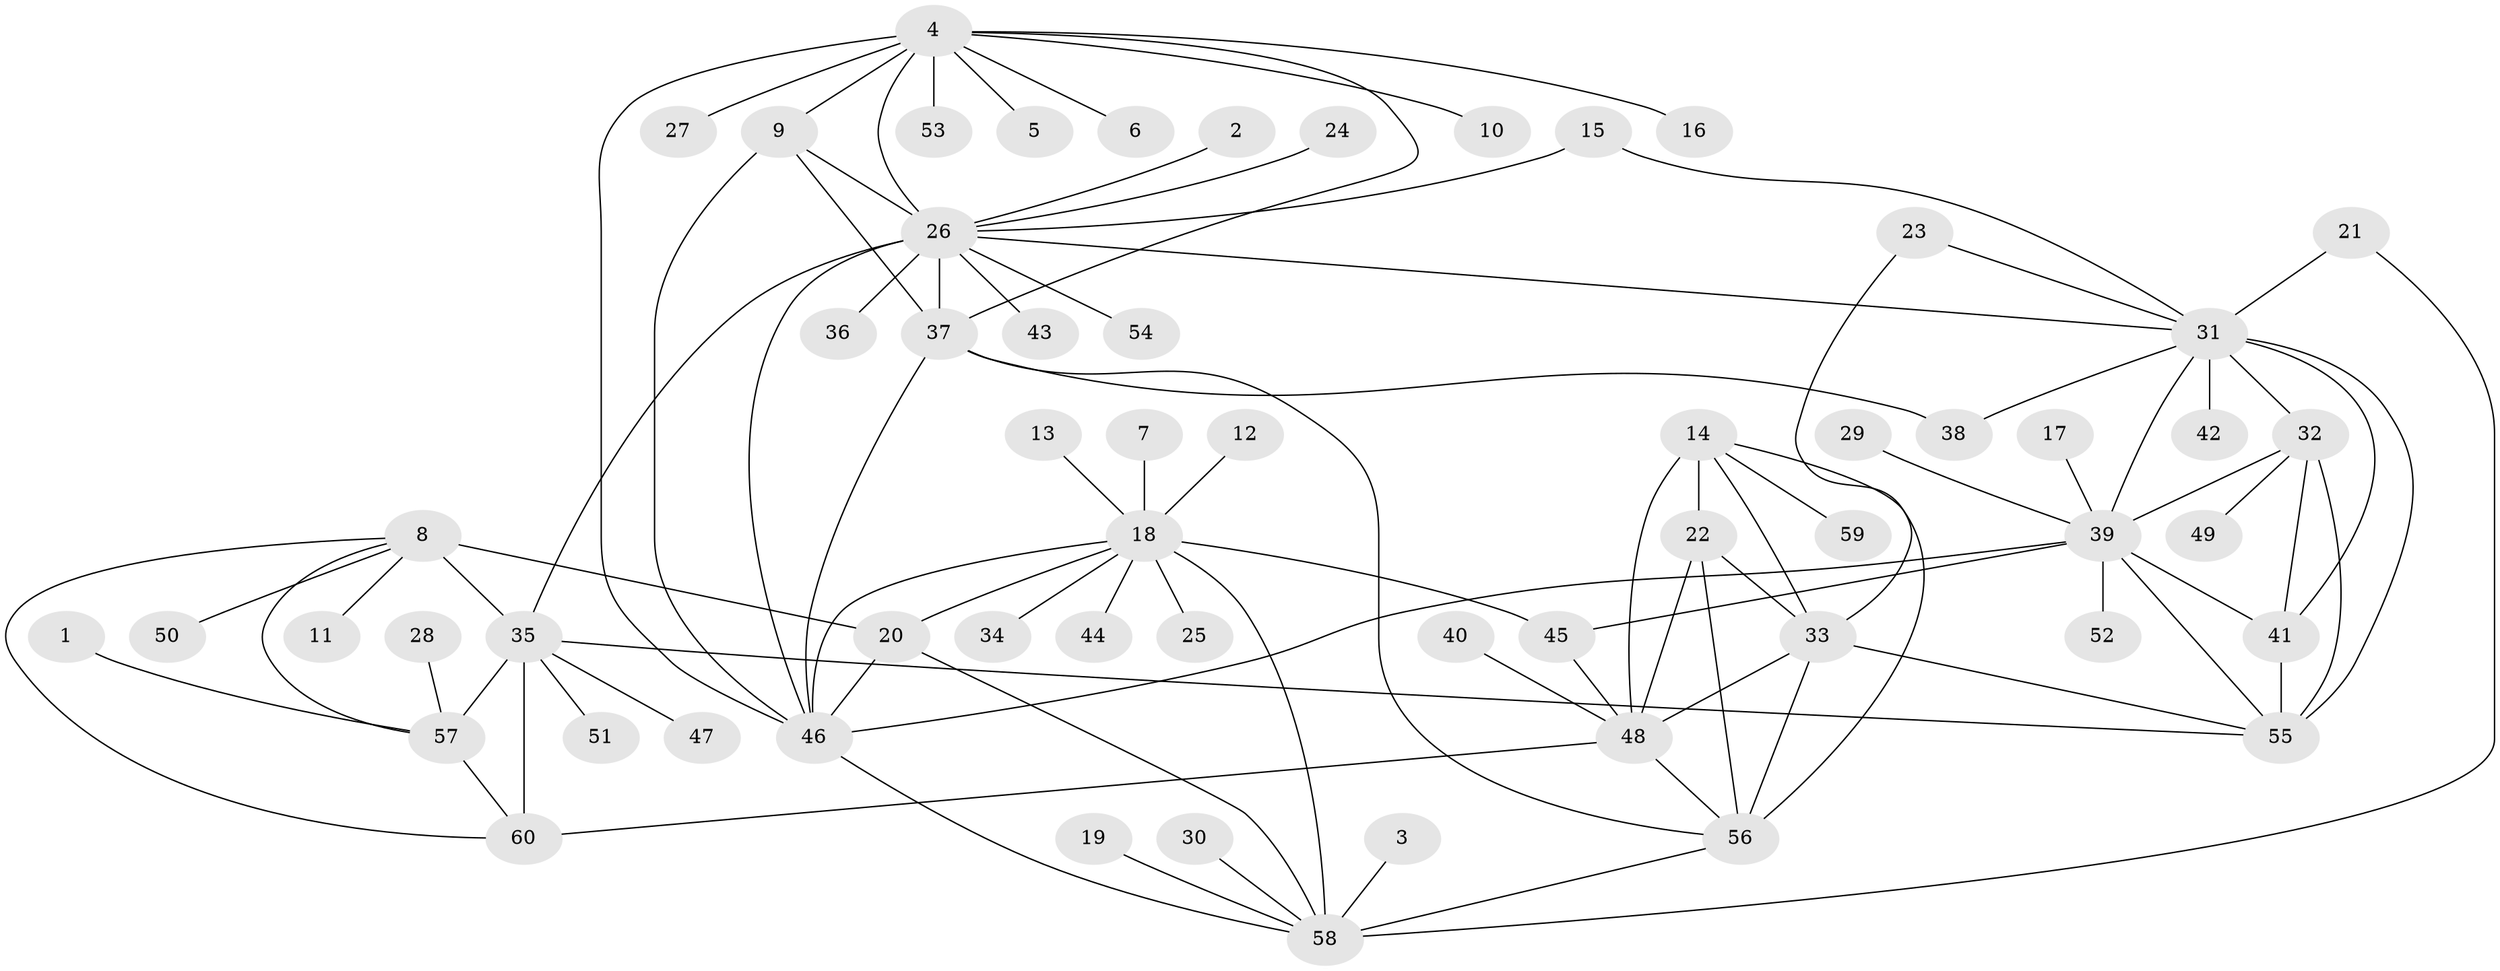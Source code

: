 // original degree distribution, {6: 0.041666666666666664, 5: 0.016666666666666666, 9: 0.05, 7: 0.058333333333333334, 13: 0.016666666666666666, 15: 0.008333333333333333, 10: 0.016666666666666666, 8: 0.025, 11: 0.008333333333333333, 12: 0.008333333333333333, 1: 0.625, 2: 0.08333333333333333, 3: 0.03333333333333333, 4: 0.008333333333333333}
// Generated by graph-tools (version 1.1) at 2025/02/03/09/25 03:02:37]
// undirected, 60 vertices, 95 edges
graph export_dot {
graph [start="1"]
  node [color=gray90,style=filled];
  1;
  2;
  3;
  4;
  5;
  6;
  7;
  8;
  9;
  10;
  11;
  12;
  13;
  14;
  15;
  16;
  17;
  18;
  19;
  20;
  21;
  22;
  23;
  24;
  25;
  26;
  27;
  28;
  29;
  30;
  31;
  32;
  33;
  34;
  35;
  36;
  37;
  38;
  39;
  40;
  41;
  42;
  43;
  44;
  45;
  46;
  47;
  48;
  49;
  50;
  51;
  52;
  53;
  54;
  55;
  56;
  57;
  58;
  59;
  60;
  1 -- 57 [weight=1.0];
  2 -- 26 [weight=1.0];
  3 -- 58 [weight=1.0];
  4 -- 5 [weight=1.0];
  4 -- 6 [weight=1.0];
  4 -- 9 [weight=2.0];
  4 -- 10 [weight=1.0];
  4 -- 16 [weight=1.0];
  4 -- 26 [weight=1.0];
  4 -- 27 [weight=1.0];
  4 -- 37 [weight=1.0];
  4 -- 46 [weight=1.0];
  4 -- 53 [weight=1.0];
  7 -- 18 [weight=1.0];
  8 -- 11 [weight=1.0];
  8 -- 20 [weight=1.0];
  8 -- 35 [weight=3.0];
  8 -- 50 [weight=1.0];
  8 -- 57 [weight=1.0];
  8 -- 60 [weight=1.0];
  9 -- 26 [weight=2.0];
  9 -- 37 [weight=2.0];
  9 -- 46 [weight=2.0];
  12 -- 18 [weight=1.0];
  13 -- 18 [weight=1.0];
  14 -- 22 [weight=2.0];
  14 -- 33 [weight=2.0];
  14 -- 48 [weight=2.0];
  14 -- 56 [weight=2.0];
  14 -- 59 [weight=1.0];
  15 -- 26 [weight=1.0];
  15 -- 31 [weight=1.0];
  17 -- 39 [weight=1.0];
  18 -- 20 [weight=2.0];
  18 -- 25 [weight=1.0];
  18 -- 34 [weight=1.0];
  18 -- 44 [weight=1.0];
  18 -- 45 [weight=1.0];
  18 -- 46 [weight=2.0];
  18 -- 58 [weight=4.0];
  19 -- 58 [weight=1.0];
  20 -- 46 [weight=1.0];
  20 -- 58 [weight=2.0];
  21 -- 31 [weight=1.0];
  21 -- 58 [weight=1.0];
  22 -- 33 [weight=1.0];
  22 -- 48 [weight=1.0];
  22 -- 56 [weight=1.0];
  23 -- 31 [weight=1.0];
  23 -- 33 [weight=1.0];
  24 -- 26 [weight=1.0];
  26 -- 31 [weight=1.0];
  26 -- 35 [weight=1.0];
  26 -- 36 [weight=1.0];
  26 -- 37 [weight=1.0];
  26 -- 43 [weight=1.0];
  26 -- 46 [weight=1.0];
  26 -- 54 [weight=1.0];
  28 -- 57 [weight=1.0];
  29 -- 39 [weight=1.0];
  30 -- 58 [weight=1.0];
  31 -- 32 [weight=1.0];
  31 -- 38 [weight=1.0];
  31 -- 39 [weight=1.0];
  31 -- 41 [weight=1.0];
  31 -- 42 [weight=1.0];
  31 -- 55 [weight=2.0];
  32 -- 39 [weight=1.0];
  32 -- 41 [weight=1.0];
  32 -- 49 [weight=1.0];
  32 -- 55 [weight=2.0];
  33 -- 48 [weight=1.0];
  33 -- 55 [weight=1.0];
  33 -- 56 [weight=1.0];
  35 -- 47 [weight=1.0];
  35 -- 51 [weight=1.0];
  35 -- 55 [weight=1.0];
  35 -- 57 [weight=3.0];
  35 -- 60 [weight=3.0];
  37 -- 38 [weight=1.0];
  37 -- 46 [weight=1.0];
  37 -- 56 [weight=1.0];
  39 -- 41 [weight=1.0];
  39 -- 45 [weight=1.0];
  39 -- 46 [weight=1.0];
  39 -- 52 [weight=1.0];
  39 -- 55 [weight=2.0];
  40 -- 48 [weight=1.0];
  41 -- 55 [weight=2.0];
  45 -- 48 [weight=1.0];
  46 -- 58 [weight=2.0];
  48 -- 56 [weight=1.0];
  48 -- 60 [weight=1.0];
  56 -- 58 [weight=1.0];
  57 -- 60 [weight=1.0];
}
